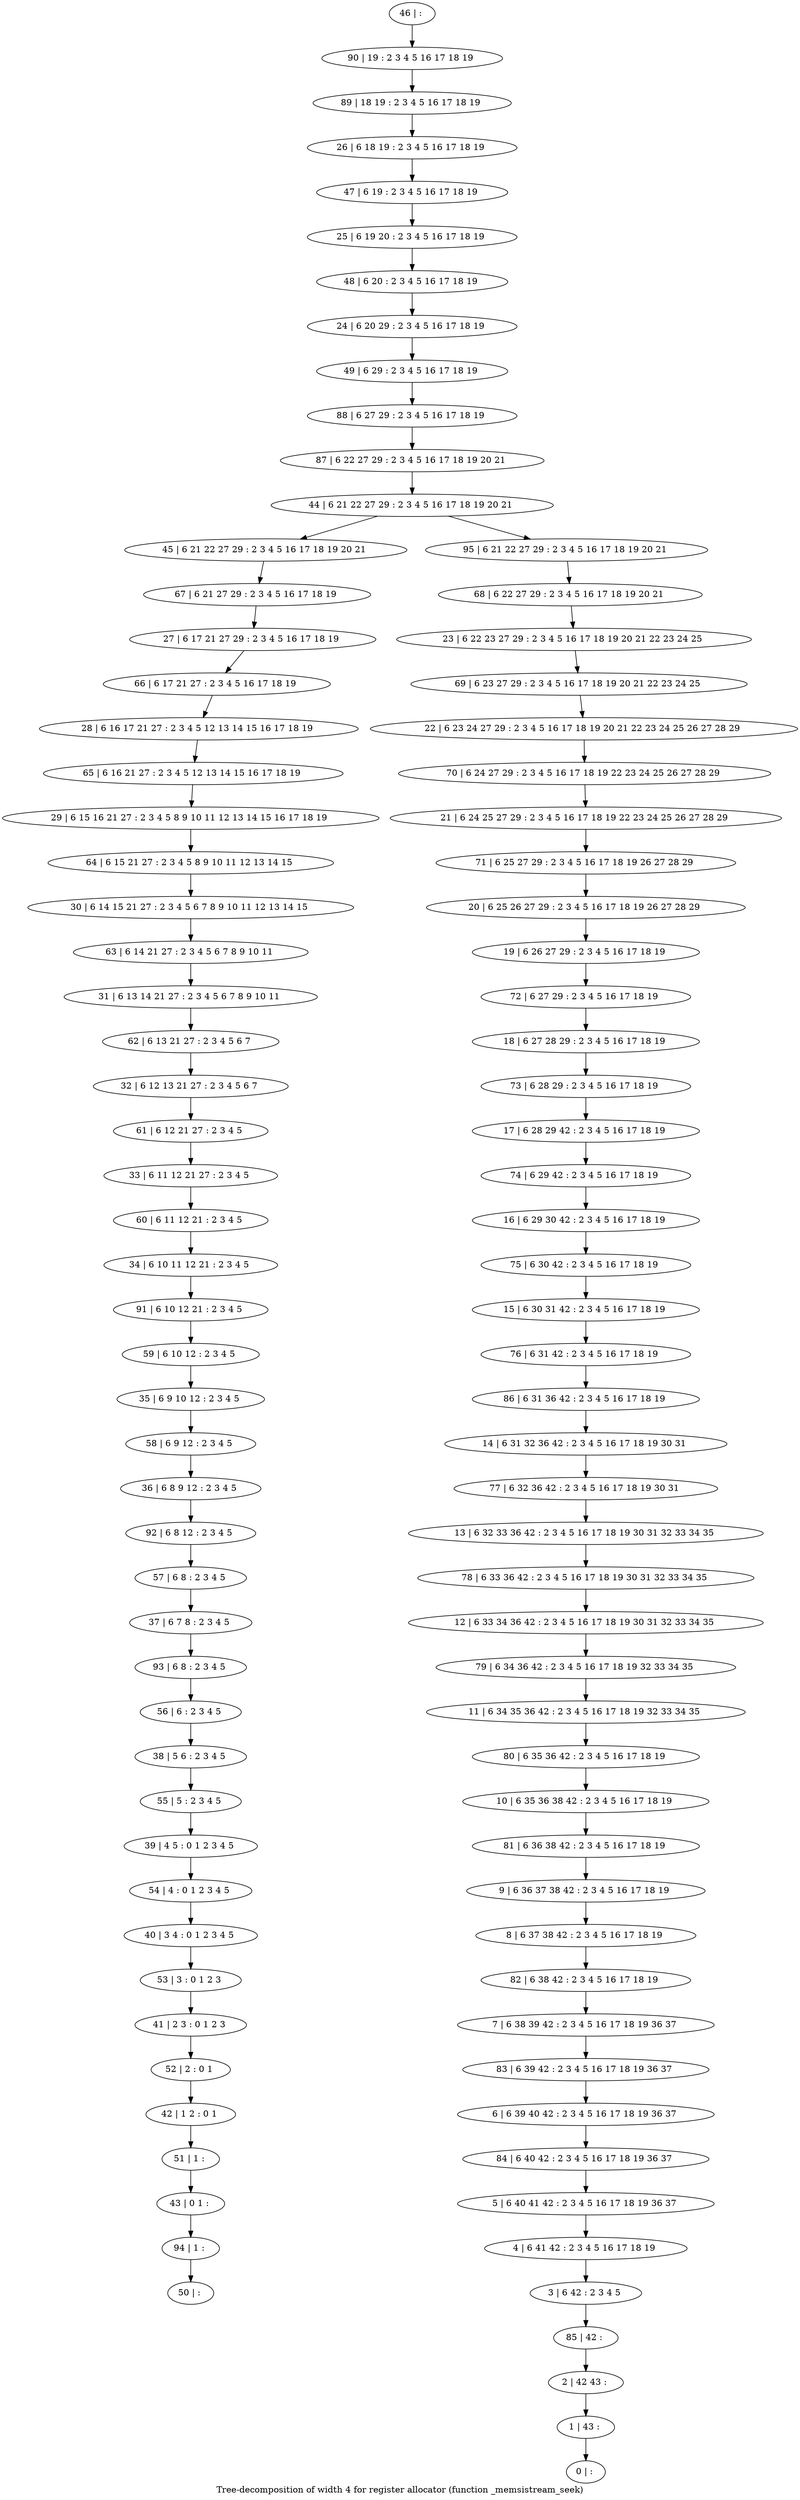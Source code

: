 digraph G {
graph [label="Tree-decomposition of width 4 for register allocator (function _memsistream_seek)"]
0[label="0 | : "];
1[label="1 | 43 : "];
2[label="2 | 42 43 : "];
3[label="3 | 6 42 : 2 3 4 5 "];
4[label="4 | 6 41 42 : 2 3 4 5 16 17 18 19 "];
5[label="5 | 6 40 41 42 : 2 3 4 5 16 17 18 19 36 37 "];
6[label="6 | 6 39 40 42 : 2 3 4 5 16 17 18 19 36 37 "];
7[label="7 | 6 38 39 42 : 2 3 4 5 16 17 18 19 36 37 "];
8[label="8 | 6 37 38 42 : 2 3 4 5 16 17 18 19 "];
9[label="9 | 6 36 37 38 42 : 2 3 4 5 16 17 18 19 "];
10[label="10 | 6 35 36 38 42 : 2 3 4 5 16 17 18 19 "];
11[label="11 | 6 34 35 36 42 : 2 3 4 5 16 17 18 19 32 33 34 35 "];
12[label="12 | 6 33 34 36 42 : 2 3 4 5 16 17 18 19 30 31 32 33 34 35 "];
13[label="13 | 6 32 33 36 42 : 2 3 4 5 16 17 18 19 30 31 32 33 34 35 "];
14[label="14 | 6 31 32 36 42 : 2 3 4 5 16 17 18 19 30 31 "];
15[label="15 | 6 30 31 42 : 2 3 4 5 16 17 18 19 "];
16[label="16 | 6 29 30 42 : 2 3 4 5 16 17 18 19 "];
17[label="17 | 6 28 29 42 : 2 3 4 5 16 17 18 19 "];
18[label="18 | 6 27 28 29 : 2 3 4 5 16 17 18 19 "];
19[label="19 | 6 26 27 29 : 2 3 4 5 16 17 18 19 "];
20[label="20 | 6 25 26 27 29 : 2 3 4 5 16 17 18 19 26 27 28 29 "];
21[label="21 | 6 24 25 27 29 : 2 3 4 5 16 17 18 19 22 23 24 25 26 27 28 29 "];
22[label="22 | 6 23 24 27 29 : 2 3 4 5 16 17 18 19 20 21 22 23 24 25 26 27 28 29 "];
23[label="23 | 6 22 23 27 29 : 2 3 4 5 16 17 18 19 20 21 22 23 24 25 "];
24[label="24 | 6 20 29 : 2 3 4 5 16 17 18 19 "];
25[label="25 | 6 19 20 : 2 3 4 5 16 17 18 19 "];
26[label="26 | 6 18 19 : 2 3 4 5 16 17 18 19 "];
27[label="27 | 6 17 21 27 29 : 2 3 4 5 16 17 18 19 "];
28[label="28 | 6 16 17 21 27 : 2 3 4 5 12 13 14 15 16 17 18 19 "];
29[label="29 | 6 15 16 21 27 : 2 3 4 5 8 9 10 11 12 13 14 15 16 17 18 19 "];
30[label="30 | 6 14 15 21 27 : 2 3 4 5 6 7 8 9 10 11 12 13 14 15 "];
31[label="31 | 6 13 14 21 27 : 2 3 4 5 6 7 8 9 10 11 "];
32[label="32 | 6 12 13 21 27 : 2 3 4 5 6 7 "];
33[label="33 | 6 11 12 21 27 : 2 3 4 5 "];
34[label="34 | 6 10 11 12 21 : 2 3 4 5 "];
35[label="35 | 6 9 10 12 : 2 3 4 5 "];
36[label="36 | 6 8 9 12 : 2 3 4 5 "];
37[label="37 | 6 7 8 : 2 3 4 5 "];
38[label="38 | 5 6 : 2 3 4 5 "];
39[label="39 | 4 5 : 0 1 2 3 4 5 "];
40[label="40 | 3 4 : 0 1 2 3 4 5 "];
41[label="41 | 2 3 : 0 1 2 3 "];
42[label="42 | 1 2 : 0 1 "];
43[label="43 | 0 1 : "];
44[label="44 | 6 21 22 27 29 : 2 3 4 5 16 17 18 19 20 21 "];
45[label="45 | 6 21 22 27 29 : 2 3 4 5 16 17 18 19 20 21 "];
46[label="46 | : "];
47[label="47 | 6 19 : 2 3 4 5 16 17 18 19 "];
48[label="48 | 6 20 : 2 3 4 5 16 17 18 19 "];
49[label="49 | 6 29 : 2 3 4 5 16 17 18 19 "];
50[label="50 | : "];
51[label="51 | 1 : "];
52[label="52 | 2 : 0 1 "];
53[label="53 | 3 : 0 1 2 3 "];
54[label="54 | 4 : 0 1 2 3 4 5 "];
55[label="55 | 5 : 2 3 4 5 "];
56[label="56 | 6 : 2 3 4 5 "];
57[label="57 | 6 8 : 2 3 4 5 "];
58[label="58 | 6 9 12 : 2 3 4 5 "];
59[label="59 | 6 10 12 : 2 3 4 5 "];
60[label="60 | 6 11 12 21 : 2 3 4 5 "];
61[label="61 | 6 12 21 27 : 2 3 4 5 "];
62[label="62 | 6 13 21 27 : 2 3 4 5 6 7 "];
63[label="63 | 6 14 21 27 : 2 3 4 5 6 7 8 9 10 11 "];
64[label="64 | 6 15 21 27 : 2 3 4 5 8 9 10 11 12 13 14 15 "];
65[label="65 | 6 16 21 27 : 2 3 4 5 12 13 14 15 16 17 18 19 "];
66[label="66 | 6 17 21 27 : 2 3 4 5 16 17 18 19 "];
67[label="67 | 6 21 27 29 : 2 3 4 5 16 17 18 19 "];
68[label="68 | 6 22 27 29 : 2 3 4 5 16 17 18 19 20 21 "];
69[label="69 | 6 23 27 29 : 2 3 4 5 16 17 18 19 20 21 22 23 24 25 "];
70[label="70 | 6 24 27 29 : 2 3 4 5 16 17 18 19 22 23 24 25 26 27 28 29 "];
71[label="71 | 6 25 27 29 : 2 3 4 5 16 17 18 19 26 27 28 29 "];
72[label="72 | 6 27 29 : 2 3 4 5 16 17 18 19 "];
73[label="73 | 6 28 29 : 2 3 4 5 16 17 18 19 "];
74[label="74 | 6 29 42 : 2 3 4 5 16 17 18 19 "];
75[label="75 | 6 30 42 : 2 3 4 5 16 17 18 19 "];
76[label="76 | 6 31 42 : 2 3 4 5 16 17 18 19 "];
77[label="77 | 6 32 36 42 : 2 3 4 5 16 17 18 19 30 31 "];
78[label="78 | 6 33 36 42 : 2 3 4 5 16 17 18 19 30 31 32 33 34 35 "];
79[label="79 | 6 34 36 42 : 2 3 4 5 16 17 18 19 32 33 34 35 "];
80[label="80 | 6 35 36 42 : 2 3 4 5 16 17 18 19 "];
81[label="81 | 6 36 38 42 : 2 3 4 5 16 17 18 19 "];
82[label="82 | 6 38 42 : 2 3 4 5 16 17 18 19 "];
83[label="83 | 6 39 42 : 2 3 4 5 16 17 18 19 36 37 "];
84[label="84 | 6 40 42 : 2 3 4 5 16 17 18 19 36 37 "];
85[label="85 | 42 : "];
86[label="86 | 6 31 36 42 : 2 3 4 5 16 17 18 19 "];
87[label="87 | 6 22 27 29 : 2 3 4 5 16 17 18 19 20 21 "];
88[label="88 | 6 27 29 : 2 3 4 5 16 17 18 19 "];
89[label="89 | 18 19 : 2 3 4 5 16 17 18 19 "];
90[label="90 | 19 : 2 3 4 5 16 17 18 19 "];
91[label="91 | 6 10 12 21 : 2 3 4 5 "];
92[label="92 | 6 8 12 : 2 3 4 5 "];
93[label="93 | 6 8 : 2 3 4 5 "];
94[label="94 | 1 : "];
95[label="95 | 6 21 22 27 29 : 2 3 4 5 16 17 18 19 20 21 "];
51->43 ;
42->51 ;
52->42 ;
41->52 ;
53->41 ;
40->53 ;
54->40 ;
39->54 ;
55->39 ;
38->55 ;
56->38 ;
57->37 ;
58->36 ;
35->58 ;
59->35 ;
60->34 ;
33->60 ;
61->33 ;
32->61 ;
62->32 ;
31->62 ;
63->31 ;
30->63 ;
64->30 ;
29->64 ;
65->29 ;
28->65 ;
66->28 ;
27->66 ;
67->27 ;
45->67 ;
91->59 ;
34->91 ;
92->57 ;
36->92 ;
93->56 ;
37->93 ;
94->50 ;
43->94 ;
46->90 ;
90->89 ;
89->26 ;
26->47 ;
47->25 ;
25->48 ;
48->24 ;
24->49 ;
49->88 ;
88->87 ;
87->44 ;
68->23 ;
23->69 ;
69->22 ;
22->70 ;
70->21 ;
21->71 ;
71->20 ;
20->19 ;
19->72 ;
72->18 ;
18->73 ;
73->17 ;
17->74 ;
74->16 ;
16->75 ;
75->15 ;
15->76 ;
76->86 ;
86->14 ;
14->77 ;
77->13 ;
13->78 ;
78->12 ;
12->79 ;
79->11 ;
11->80 ;
80->10 ;
10->81 ;
81->9 ;
9->8 ;
8->82 ;
82->7 ;
7->83 ;
83->6 ;
6->84 ;
84->5 ;
5->4 ;
4->3 ;
3->85 ;
85->2 ;
2->1 ;
1->0 ;
95->68 ;
44->45 ;
44->95 ;
}

